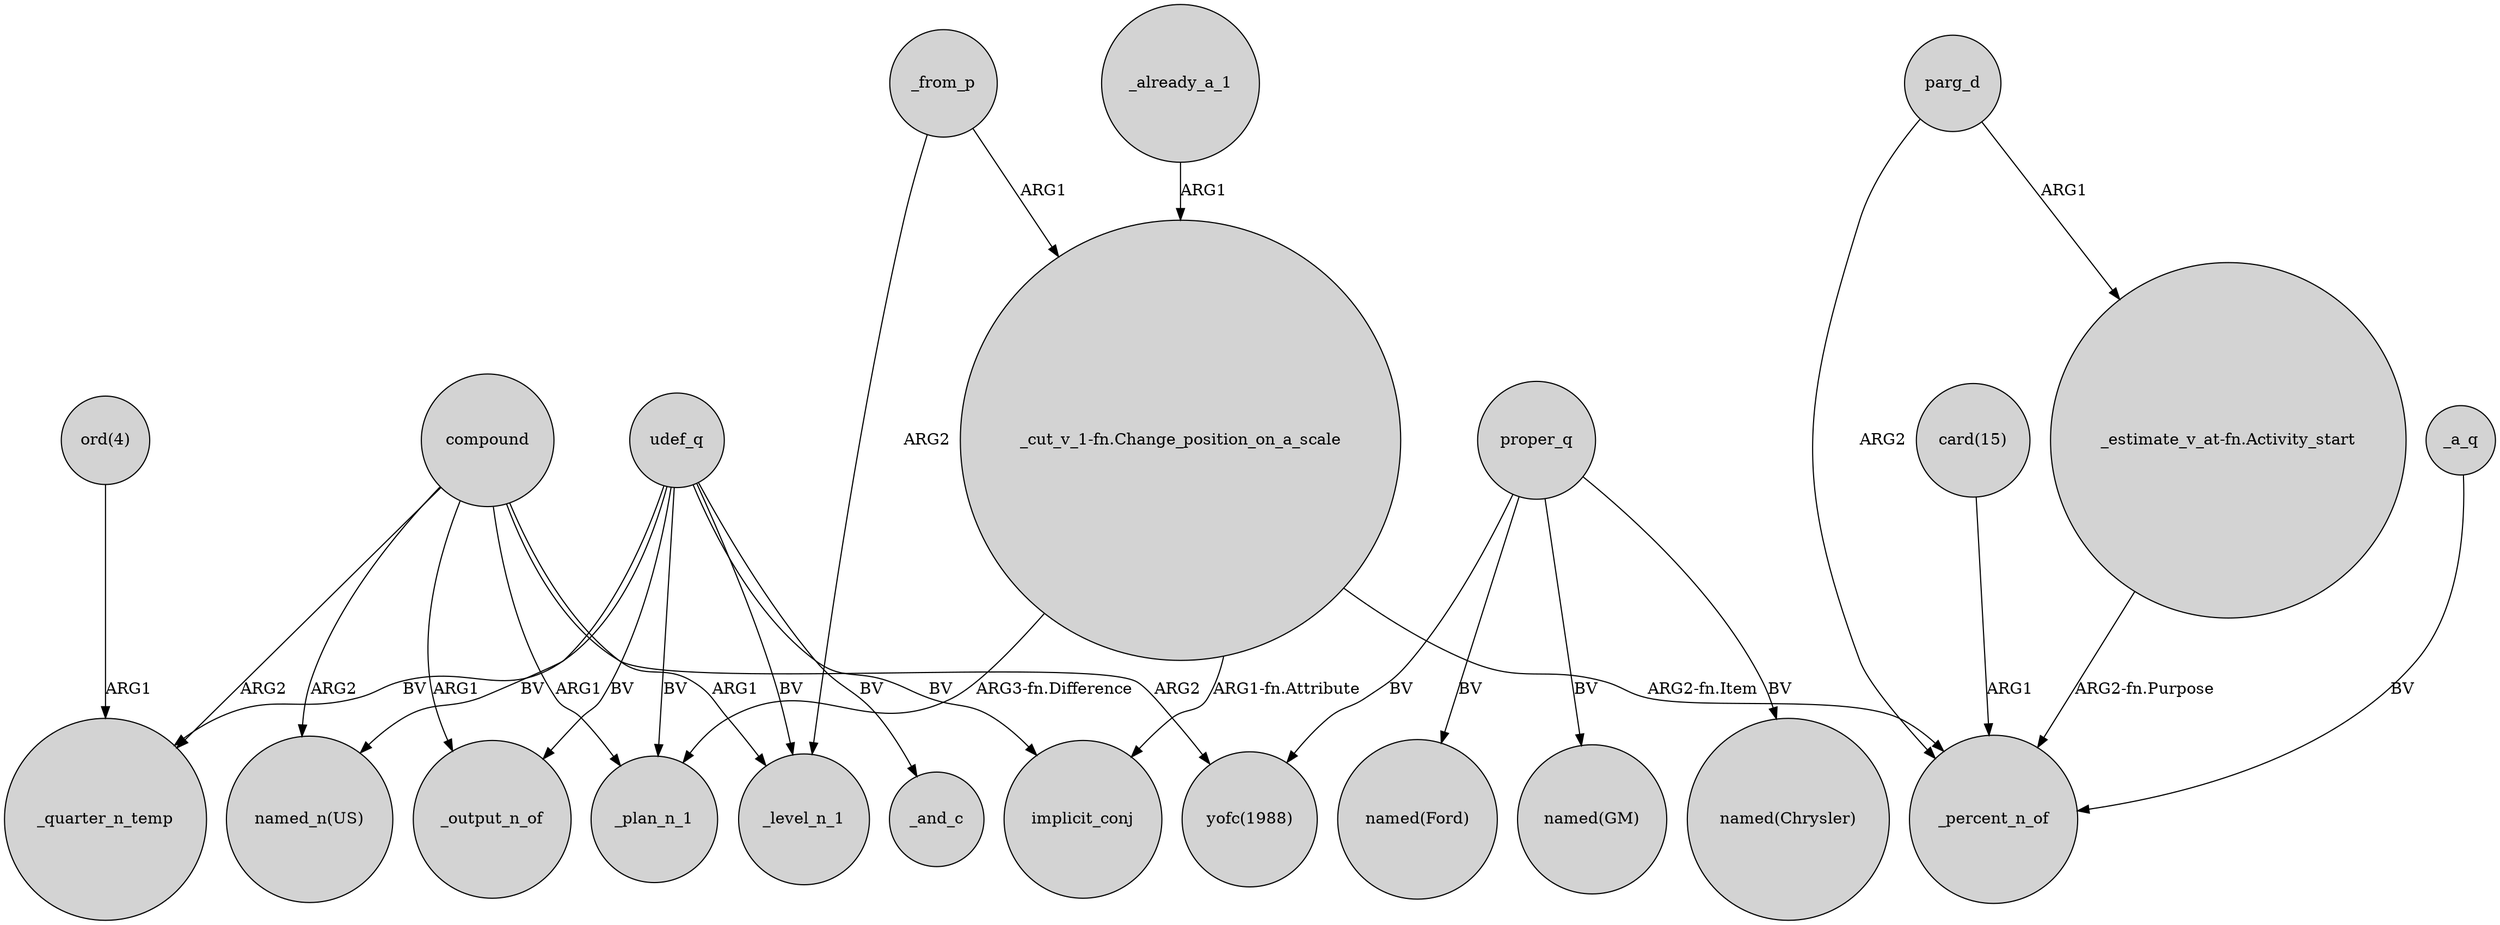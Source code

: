 digraph {
	node [shape=circle style=filled]
	"_cut_v_1-fn.Change_position_on_a_scale" -> _plan_n_1 [label="ARG3-fn.Difference"]
	compound -> _level_n_1 [label=ARG1]
	"_estimate_v_at-fn.Activity_start" -> _percent_n_of [label="ARG2-fn.Purpose"]
	proper_q -> "named(Ford)" [label=BV]
	compound -> "yofc(1988)" [label=ARG2]
	proper_q -> "named(GM)" [label=BV]
	_from_p -> _level_n_1 [label=ARG2]
	udef_q -> _and_c [label=BV]
	_already_a_1 -> "_cut_v_1-fn.Change_position_on_a_scale" [label=ARG1]
	udef_q -> _output_n_of [label=BV]
	udef_q -> "named_n(US)" [label=BV]
	compound -> _quarter_n_temp [label=ARG2]
	"_cut_v_1-fn.Change_position_on_a_scale" -> implicit_conj [label="ARG1-fn.Attribute"]
	udef_q -> _plan_n_1 [label=BV]
	udef_q -> _level_n_1 [label=BV]
	"card(15)" -> _percent_n_of [label=ARG1]
	parg_d -> _percent_n_of [label=ARG2]
	compound -> _output_n_of [label=ARG1]
	"ord(4)" -> _quarter_n_temp [label=ARG1]
	proper_q -> "yofc(1988)" [label=BV]
	udef_q -> _quarter_n_temp [label=BV]
	compound -> _plan_n_1 [label=ARG1]
	parg_d -> "_estimate_v_at-fn.Activity_start" [label=ARG1]
	_a_q -> _percent_n_of [label=BV]
	compound -> "named_n(US)" [label=ARG2]
	udef_q -> implicit_conj [label=BV]
	proper_q -> "named(Chrysler)" [label=BV]
	_from_p -> "_cut_v_1-fn.Change_position_on_a_scale" [label=ARG1]
	"_cut_v_1-fn.Change_position_on_a_scale" -> _percent_n_of [label="ARG2-fn.Item"]
}
